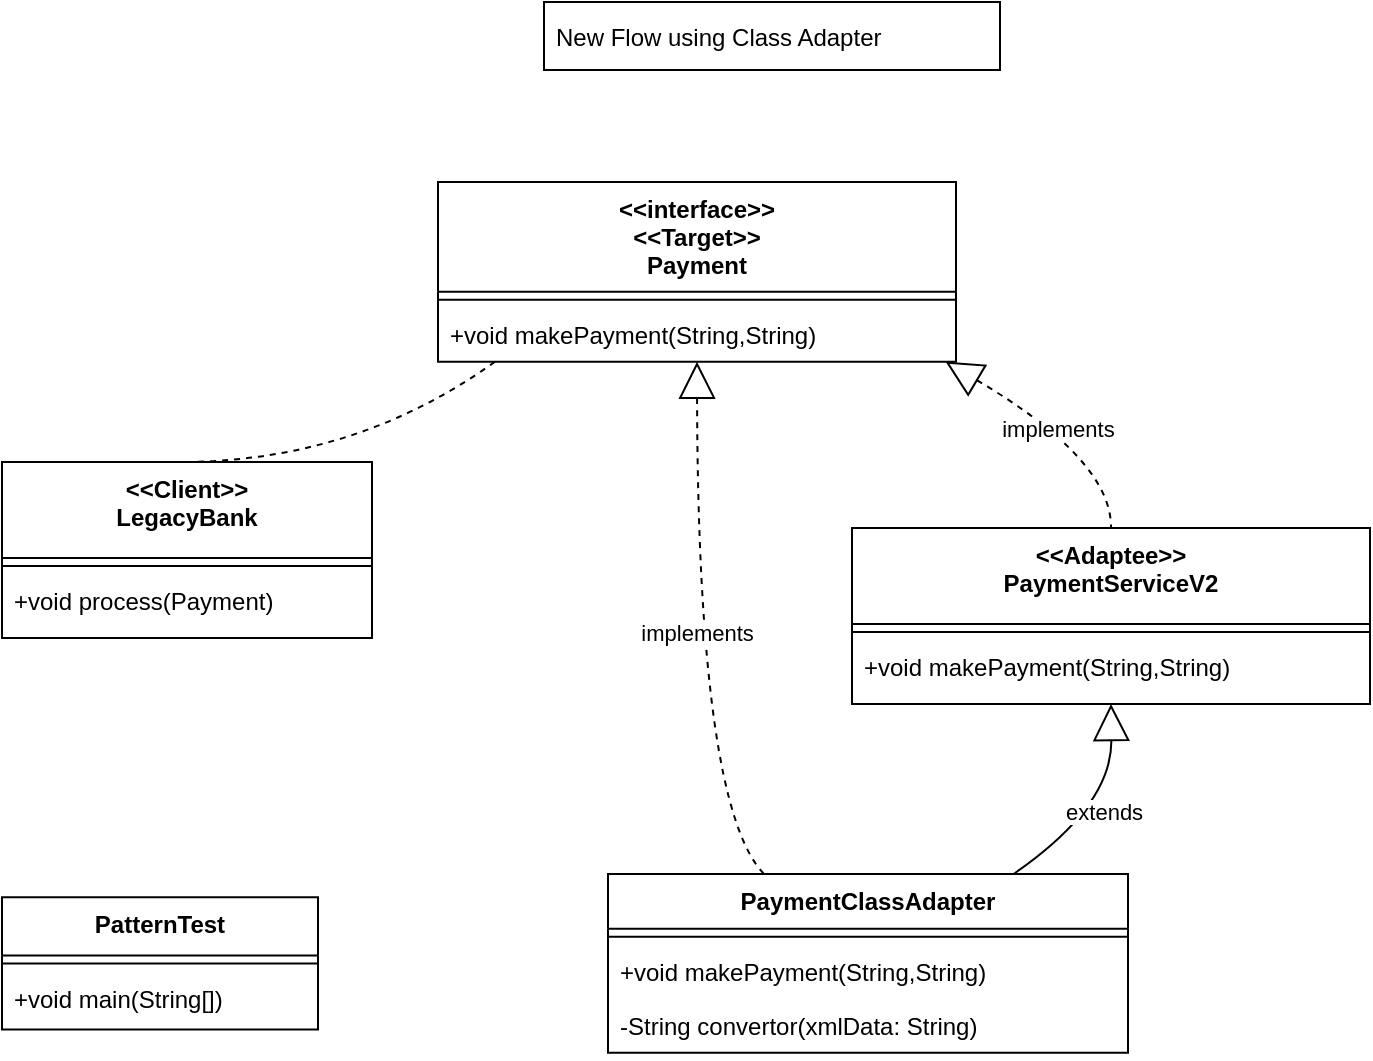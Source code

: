 <mxfile version="24.5.4" type="github">
  <diagram name="Page-1" id="Rd5By9P-VcEzpviyuIZV">
    <mxGraphModel dx="1434" dy="764" grid="1" gridSize="10" guides="1" tooltips="1" connect="1" arrows="1" fold="1" page="1" pageScale="1" pageWidth="850" pageHeight="1100" math="0" shadow="0">
      <root>
        <mxCell id="0" />
        <mxCell id="1" parent="0" />
        <mxCell id="M9LVffubpGLILP74SLpL-1" value="PatternTest" style="swimlane;fontStyle=1;align=center;verticalAlign=top;childLayout=stackLayout;horizontal=1;startSize=29.2;horizontalStack=0;resizeParent=1;resizeParentMax=0;resizeLast=0;collapsible=0;marginBottom=0;" vertex="1" parent="1">
          <mxGeometry x="60" y="497.61" width="158" height="66.2" as="geometry" />
        </mxCell>
        <mxCell id="M9LVffubpGLILP74SLpL-2" style="line;strokeWidth=1;fillColor=none;align=left;verticalAlign=middle;spacingTop=-1;spacingLeft=3;spacingRight=3;rotatable=0;labelPosition=right;points=[];portConstraint=eastwest;strokeColor=inherit;" vertex="1" parent="M9LVffubpGLILP74SLpL-1">
          <mxGeometry y="29.2" width="158" height="8" as="geometry" />
        </mxCell>
        <mxCell id="M9LVffubpGLILP74SLpL-3" value="+void main(String[])" style="text;strokeColor=none;fillColor=none;align=left;verticalAlign=top;spacingLeft=4;spacingRight=4;overflow=hidden;rotatable=0;points=[[0,0.5],[1,0.5]];portConstraint=eastwest;" vertex="1" parent="M9LVffubpGLILP74SLpL-1">
          <mxGeometry y="37.2" width="158" height="29" as="geometry" />
        </mxCell>
        <mxCell id="M9LVffubpGLILP74SLpL-4" value="&lt;&lt;Client&gt;&gt;&#xa;LegacyBank" style="swimlane;fontStyle=1;align=center;verticalAlign=top;childLayout=stackLayout;horizontal=1;startSize=48;horizontalStack=0;resizeParent=1;resizeParentMax=0;resizeLast=0;collapsible=0;marginBottom=0;" vertex="1" parent="1">
          <mxGeometry x="60" y="280" width="185" height="88" as="geometry" />
        </mxCell>
        <mxCell id="M9LVffubpGLILP74SLpL-5" style="line;strokeWidth=1;fillColor=none;align=left;verticalAlign=middle;spacingTop=-1;spacingLeft=3;spacingRight=3;rotatable=0;labelPosition=right;points=[];portConstraint=eastwest;strokeColor=inherit;" vertex="1" parent="M9LVffubpGLILP74SLpL-4">
          <mxGeometry y="48" width="185" height="8" as="geometry" />
        </mxCell>
        <mxCell id="M9LVffubpGLILP74SLpL-6" value="+void process(Payment)" style="text;strokeColor=none;fillColor=none;align=left;verticalAlign=top;spacingLeft=4;spacingRight=4;overflow=hidden;rotatable=0;points=[[0,0.5],[1,0.5]];portConstraint=eastwest;" vertex="1" parent="M9LVffubpGLILP74SLpL-4">
          <mxGeometry y="56" width="185" height="32" as="geometry" />
        </mxCell>
        <mxCell id="M9LVffubpGLILP74SLpL-7" value="&lt;&lt;interface&gt;&gt;&#xa;&lt;&lt;Target&gt;&gt;&#xa;Payment" style="swimlane;fontStyle=1;align=center;verticalAlign=top;childLayout=stackLayout;horizontal=1;startSize=54.857;horizontalStack=0;resizeParent=1;resizeParentMax=0;resizeLast=0;collapsible=0;marginBottom=0;" vertex="1" parent="1">
          <mxGeometry x="278" y="140" width="259" height="89.857" as="geometry" />
        </mxCell>
        <mxCell id="M9LVffubpGLILP74SLpL-8" style="line;strokeWidth=1;fillColor=none;align=left;verticalAlign=middle;spacingTop=-1;spacingLeft=3;spacingRight=3;rotatable=0;labelPosition=right;points=[];portConstraint=eastwest;strokeColor=inherit;" vertex="1" parent="M9LVffubpGLILP74SLpL-7">
          <mxGeometry y="54.857" width="259" height="8" as="geometry" />
        </mxCell>
        <mxCell id="M9LVffubpGLILP74SLpL-9" value="+void makePayment(String,String)" style="text;strokeColor=none;fillColor=none;align=left;verticalAlign=top;spacingLeft=4;spacingRight=4;overflow=hidden;rotatable=0;points=[[0,0.5],[1,0.5]];portConstraint=eastwest;" vertex="1" parent="M9LVffubpGLILP74SLpL-7">
          <mxGeometry y="62.857" width="259" height="27" as="geometry" />
        </mxCell>
        <mxCell id="M9LVffubpGLILP74SLpL-10" value="&lt;&lt;Adaptee&gt;&gt;&#xa;PaymentServiceV2" style="swimlane;fontStyle=1;align=center;verticalAlign=top;childLayout=stackLayout;horizontal=1;startSize=48;horizontalStack=0;resizeParent=1;resizeParentMax=0;resizeLast=0;collapsible=0;marginBottom=0;" vertex="1" parent="1">
          <mxGeometry x="485" y="313" width="259" height="88" as="geometry" />
        </mxCell>
        <mxCell id="M9LVffubpGLILP74SLpL-11" style="line;strokeWidth=1;fillColor=none;align=left;verticalAlign=middle;spacingTop=-1;spacingLeft=3;spacingRight=3;rotatable=0;labelPosition=right;points=[];portConstraint=eastwest;strokeColor=inherit;" vertex="1" parent="M9LVffubpGLILP74SLpL-10">
          <mxGeometry y="48" width="259" height="8" as="geometry" />
        </mxCell>
        <mxCell id="M9LVffubpGLILP74SLpL-12" value="+void makePayment(String,String)" style="text;strokeColor=none;fillColor=none;align=left;verticalAlign=top;spacingLeft=4;spacingRight=4;overflow=hidden;rotatable=0;points=[[0,0.5],[1,0.5]];portConstraint=eastwest;" vertex="1" parent="M9LVffubpGLILP74SLpL-10">
          <mxGeometry y="56" width="259" height="32" as="geometry" />
        </mxCell>
        <mxCell id="M9LVffubpGLILP74SLpL-13" value="PaymentClassAdapter" style="swimlane;fontStyle=1;align=center;verticalAlign=top;childLayout=stackLayout;horizontal=1;startSize=27.429;horizontalStack=0;resizeParent=1;resizeParentMax=0;resizeLast=0;collapsible=0;marginBottom=0;" vertex="1" parent="1">
          <mxGeometry x="363" y="486" width="260" height="89.429" as="geometry" />
        </mxCell>
        <mxCell id="M9LVffubpGLILP74SLpL-14" style="line;strokeWidth=1;fillColor=none;align=left;verticalAlign=middle;spacingTop=-1;spacingLeft=3;spacingRight=3;rotatable=0;labelPosition=right;points=[];portConstraint=eastwest;strokeColor=inherit;" vertex="1" parent="M9LVffubpGLILP74SLpL-13">
          <mxGeometry y="27.429" width="260" height="8" as="geometry" />
        </mxCell>
        <mxCell id="M9LVffubpGLILP74SLpL-15" value="+void makePayment(String,String)" style="text;strokeColor=none;fillColor=none;align=left;verticalAlign=top;spacingLeft=4;spacingRight=4;overflow=hidden;rotatable=0;points=[[0,0.5],[1,0.5]];portConstraint=eastwest;" vertex="1" parent="M9LVffubpGLILP74SLpL-13">
          <mxGeometry y="35.429" width="260" height="27" as="geometry" />
        </mxCell>
        <mxCell id="M9LVffubpGLILP74SLpL-16" value="-String convertor(xmlData: String)" style="text;strokeColor=none;fillColor=none;align=left;verticalAlign=top;spacingLeft=4;spacingRight=4;overflow=hidden;rotatable=0;points=[[0,0.5],[1,0.5]];portConstraint=eastwest;" vertex="1" parent="M9LVffubpGLILP74SLpL-13">
          <mxGeometry y="62.429" width="260" height="27" as="geometry" />
        </mxCell>
        <mxCell id="M9LVffubpGLILP74SLpL-17" value="New Flow using Class Adapter" style="align=left;spacingLeft=4;" vertex="1" parent="1">
          <mxGeometry x="331" y="50" width="228" height="34" as="geometry" />
        </mxCell>
        <mxCell id="M9LVffubpGLILP74SLpL-18" value="implements" style="curved=1;dashed=1;startArrow=block;startSize=16;startFill=0;endArrow=none;exitX=0.98;exitY=1;entryX=0.5;entryY=0;rounded=0;" edge="1" parent="1" source="M9LVffubpGLILP74SLpL-7" target="M9LVffubpGLILP74SLpL-10">
          <mxGeometry relative="1" as="geometry">
            <Array as="points">
              <mxPoint x="615" y="279" />
            </Array>
          </mxGeometry>
        </mxCell>
        <mxCell id="M9LVffubpGLILP74SLpL-19" value="implements" style="curved=1;dashed=1;startArrow=block;startSize=16;startFill=0;endArrow=none;exitX=0.5;exitY=1;entryX=0.3;entryY=0;rounded=0;" edge="1" parent="1" source="M9LVffubpGLILP74SLpL-7" target="M9LVffubpGLILP74SLpL-13">
          <mxGeometry relative="1" as="geometry">
            <Array as="points">
              <mxPoint x="408" y="452" />
            </Array>
          </mxGeometry>
        </mxCell>
        <mxCell id="M9LVffubpGLILP74SLpL-20" value="extends" style="curved=1;startArrow=block;startSize=16;startFill=0;endArrow=none;exitX=0.5;exitY=1;entryX=0.78;entryY=0;rounded=0;" edge="1" parent="1" source="M9LVffubpGLILP74SLpL-10" target="M9LVffubpGLILP74SLpL-13">
          <mxGeometry relative="1" as="geometry">
            <Array as="points">
              <mxPoint x="615" y="452" />
            </Array>
          </mxGeometry>
        </mxCell>
        <mxCell id="M9LVffubpGLILP74SLpL-21" value="" style="curved=1;dashed=1;startArrow=none;endArrow=none;exitX=0.11;exitY=1;entryX=0.5;entryY=0;rounded=0;" edge="1" parent="1" source="M9LVffubpGLILP74SLpL-7" target="M9LVffubpGLILP74SLpL-4">
          <mxGeometry relative="1" as="geometry">
            <Array as="points">
              <mxPoint x="238" y="279" />
            </Array>
          </mxGeometry>
        </mxCell>
      </root>
    </mxGraphModel>
  </diagram>
</mxfile>
